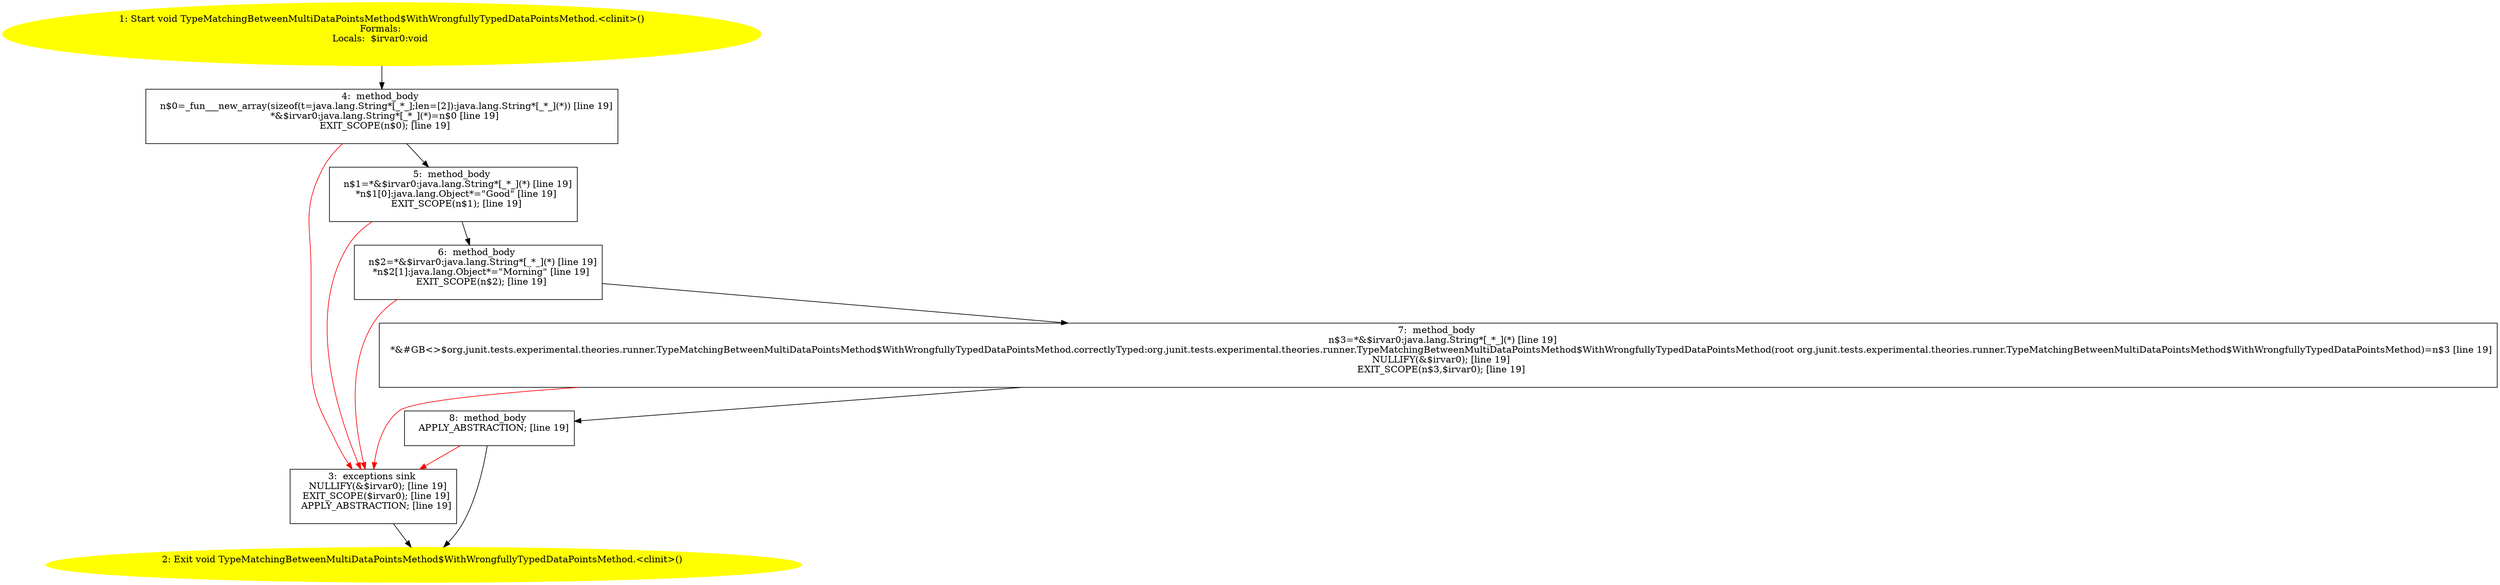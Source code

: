 /* @generated */
digraph cfg {
"org.junit.tests.experimental.theories.runner.TypeMatchingBetweenMultiDataPointsMethod$WithWrongfully.2d6307234ab90746df8123f180f25647_1" [label="1: Start void TypeMatchingBetweenMultiDataPointsMethod$WithWrongfullyTypedDataPointsMethod.<clinit>()\nFormals: \nLocals:  $irvar0:void \n  " color=yellow style=filled]
	

	 "org.junit.tests.experimental.theories.runner.TypeMatchingBetweenMultiDataPointsMethod$WithWrongfully.2d6307234ab90746df8123f180f25647_1" -> "org.junit.tests.experimental.theories.runner.TypeMatchingBetweenMultiDataPointsMethod$WithWrongfully.2d6307234ab90746df8123f180f25647_4" ;
"org.junit.tests.experimental.theories.runner.TypeMatchingBetweenMultiDataPointsMethod$WithWrongfully.2d6307234ab90746df8123f180f25647_2" [label="2: Exit void TypeMatchingBetweenMultiDataPointsMethod$WithWrongfullyTypedDataPointsMethod.<clinit>() \n  " color=yellow style=filled]
	

"org.junit.tests.experimental.theories.runner.TypeMatchingBetweenMultiDataPointsMethod$WithWrongfully.2d6307234ab90746df8123f180f25647_3" [label="3:  exceptions sink \n   NULLIFY(&$irvar0); [line 19]\n  EXIT_SCOPE($irvar0); [line 19]\n  APPLY_ABSTRACTION; [line 19]\n " shape="box"]
	

	 "org.junit.tests.experimental.theories.runner.TypeMatchingBetweenMultiDataPointsMethod$WithWrongfully.2d6307234ab90746df8123f180f25647_3" -> "org.junit.tests.experimental.theories.runner.TypeMatchingBetweenMultiDataPointsMethod$WithWrongfully.2d6307234ab90746df8123f180f25647_2" ;
"org.junit.tests.experimental.theories.runner.TypeMatchingBetweenMultiDataPointsMethod$WithWrongfully.2d6307234ab90746df8123f180f25647_4" [label="4:  method_body \n   n$0=_fun___new_array(sizeof(t=java.lang.String*[_*_];len=[2]):java.lang.String*[_*_](*)) [line 19]\n  *&$irvar0:java.lang.String*[_*_](*)=n$0 [line 19]\n  EXIT_SCOPE(n$0); [line 19]\n " shape="box"]
	

	 "org.junit.tests.experimental.theories.runner.TypeMatchingBetweenMultiDataPointsMethod$WithWrongfully.2d6307234ab90746df8123f180f25647_4" -> "org.junit.tests.experimental.theories.runner.TypeMatchingBetweenMultiDataPointsMethod$WithWrongfully.2d6307234ab90746df8123f180f25647_5" ;
	 "org.junit.tests.experimental.theories.runner.TypeMatchingBetweenMultiDataPointsMethod$WithWrongfully.2d6307234ab90746df8123f180f25647_4" -> "org.junit.tests.experimental.theories.runner.TypeMatchingBetweenMultiDataPointsMethod$WithWrongfully.2d6307234ab90746df8123f180f25647_3" [color="red" ];
"org.junit.tests.experimental.theories.runner.TypeMatchingBetweenMultiDataPointsMethod$WithWrongfully.2d6307234ab90746df8123f180f25647_5" [label="5:  method_body \n   n$1=*&$irvar0:java.lang.String*[_*_](*) [line 19]\n  *n$1[0]:java.lang.Object*=\"Good\" [line 19]\n  EXIT_SCOPE(n$1); [line 19]\n " shape="box"]
	

	 "org.junit.tests.experimental.theories.runner.TypeMatchingBetweenMultiDataPointsMethod$WithWrongfully.2d6307234ab90746df8123f180f25647_5" -> "org.junit.tests.experimental.theories.runner.TypeMatchingBetweenMultiDataPointsMethod$WithWrongfully.2d6307234ab90746df8123f180f25647_6" ;
	 "org.junit.tests.experimental.theories.runner.TypeMatchingBetweenMultiDataPointsMethod$WithWrongfully.2d6307234ab90746df8123f180f25647_5" -> "org.junit.tests.experimental.theories.runner.TypeMatchingBetweenMultiDataPointsMethod$WithWrongfully.2d6307234ab90746df8123f180f25647_3" [color="red" ];
"org.junit.tests.experimental.theories.runner.TypeMatchingBetweenMultiDataPointsMethod$WithWrongfully.2d6307234ab90746df8123f180f25647_6" [label="6:  method_body \n   n$2=*&$irvar0:java.lang.String*[_*_](*) [line 19]\n  *n$2[1]:java.lang.Object*=\"Morning\" [line 19]\n  EXIT_SCOPE(n$2); [line 19]\n " shape="box"]
	

	 "org.junit.tests.experimental.theories.runner.TypeMatchingBetweenMultiDataPointsMethod$WithWrongfully.2d6307234ab90746df8123f180f25647_6" -> "org.junit.tests.experimental.theories.runner.TypeMatchingBetweenMultiDataPointsMethod$WithWrongfully.2d6307234ab90746df8123f180f25647_7" ;
	 "org.junit.tests.experimental.theories.runner.TypeMatchingBetweenMultiDataPointsMethod$WithWrongfully.2d6307234ab90746df8123f180f25647_6" -> "org.junit.tests.experimental.theories.runner.TypeMatchingBetweenMultiDataPointsMethod$WithWrongfully.2d6307234ab90746df8123f180f25647_3" [color="red" ];
"org.junit.tests.experimental.theories.runner.TypeMatchingBetweenMultiDataPointsMethod$WithWrongfully.2d6307234ab90746df8123f180f25647_7" [label="7:  method_body \n   n$3=*&$irvar0:java.lang.String*[_*_](*) [line 19]\n  *&#GB<>$org.junit.tests.experimental.theories.runner.TypeMatchingBetweenMultiDataPointsMethod$WithWrongfullyTypedDataPointsMethod.correctlyTyped:org.junit.tests.experimental.theories.runner.TypeMatchingBetweenMultiDataPointsMethod$WithWrongfullyTypedDataPointsMethod(root org.junit.tests.experimental.theories.runner.TypeMatchingBetweenMultiDataPointsMethod$WithWrongfullyTypedDataPointsMethod)=n$3 [line 19]\n  NULLIFY(&$irvar0); [line 19]\n  EXIT_SCOPE(n$3,$irvar0); [line 19]\n " shape="box"]
	

	 "org.junit.tests.experimental.theories.runner.TypeMatchingBetweenMultiDataPointsMethod$WithWrongfully.2d6307234ab90746df8123f180f25647_7" -> "org.junit.tests.experimental.theories.runner.TypeMatchingBetweenMultiDataPointsMethod$WithWrongfully.2d6307234ab90746df8123f180f25647_8" ;
	 "org.junit.tests.experimental.theories.runner.TypeMatchingBetweenMultiDataPointsMethod$WithWrongfully.2d6307234ab90746df8123f180f25647_7" -> "org.junit.tests.experimental.theories.runner.TypeMatchingBetweenMultiDataPointsMethod$WithWrongfully.2d6307234ab90746df8123f180f25647_3" [color="red" ];
"org.junit.tests.experimental.theories.runner.TypeMatchingBetweenMultiDataPointsMethod$WithWrongfully.2d6307234ab90746df8123f180f25647_8" [label="8:  method_body \n   APPLY_ABSTRACTION; [line 19]\n " shape="box"]
	

	 "org.junit.tests.experimental.theories.runner.TypeMatchingBetweenMultiDataPointsMethod$WithWrongfully.2d6307234ab90746df8123f180f25647_8" -> "org.junit.tests.experimental.theories.runner.TypeMatchingBetweenMultiDataPointsMethod$WithWrongfully.2d6307234ab90746df8123f180f25647_2" ;
	 "org.junit.tests.experimental.theories.runner.TypeMatchingBetweenMultiDataPointsMethod$WithWrongfully.2d6307234ab90746df8123f180f25647_8" -> "org.junit.tests.experimental.theories.runner.TypeMatchingBetweenMultiDataPointsMethod$WithWrongfully.2d6307234ab90746df8123f180f25647_3" [color="red" ];
}
